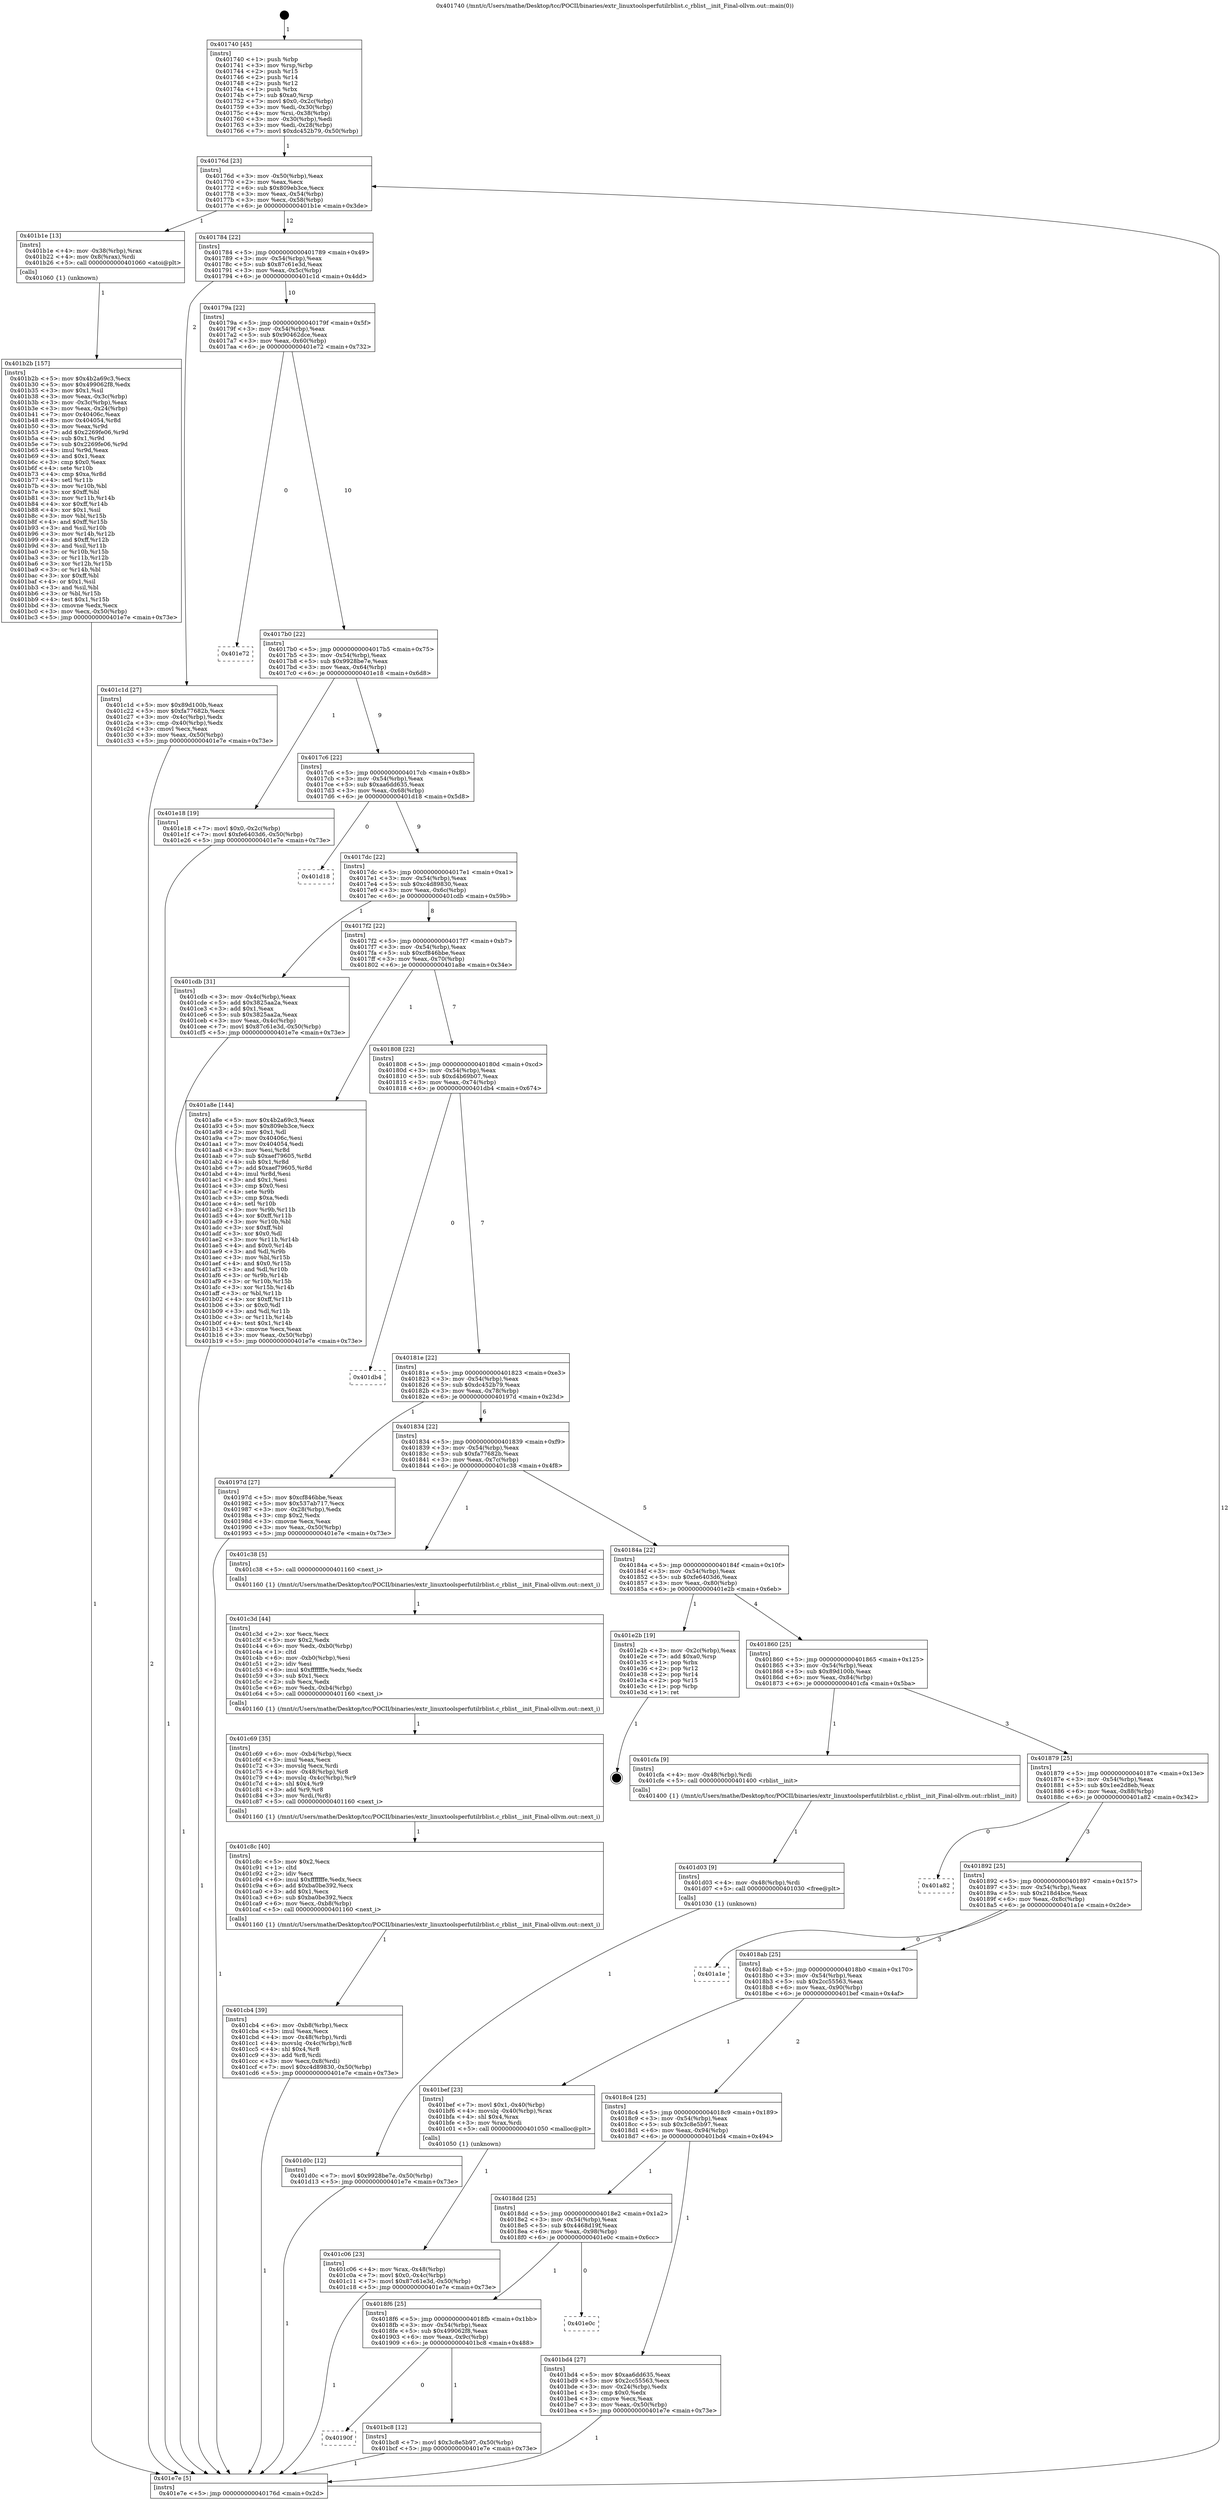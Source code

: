 digraph "0x401740" {
  label = "0x401740 (/mnt/c/Users/mathe/Desktop/tcc/POCII/binaries/extr_linuxtoolsperfutilrblist.c_rblist__init_Final-ollvm.out::main(0))"
  labelloc = "t"
  node[shape=record]

  Entry [label="",width=0.3,height=0.3,shape=circle,fillcolor=black,style=filled]
  "0x40176d" [label="{
     0x40176d [23]\l
     | [instrs]\l
     &nbsp;&nbsp;0x40176d \<+3\>: mov -0x50(%rbp),%eax\l
     &nbsp;&nbsp;0x401770 \<+2\>: mov %eax,%ecx\l
     &nbsp;&nbsp;0x401772 \<+6\>: sub $0x809eb3ce,%ecx\l
     &nbsp;&nbsp;0x401778 \<+3\>: mov %eax,-0x54(%rbp)\l
     &nbsp;&nbsp;0x40177b \<+3\>: mov %ecx,-0x58(%rbp)\l
     &nbsp;&nbsp;0x40177e \<+6\>: je 0000000000401b1e \<main+0x3de\>\l
  }"]
  "0x401b1e" [label="{
     0x401b1e [13]\l
     | [instrs]\l
     &nbsp;&nbsp;0x401b1e \<+4\>: mov -0x38(%rbp),%rax\l
     &nbsp;&nbsp;0x401b22 \<+4\>: mov 0x8(%rax),%rdi\l
     &nbsp;&nbsp;0x401b26 \<+5\>: call 0000000000401060 \<atoi@plt\>\l
     | [calls]\l
     &nbsp;&nbsp;0x401060 \{1\} (unknown)\l
  }"]
  "0x401784" [label="{
     0x401784 [22]\l
     | [instrs]\l
     &nbsp;&nbsp;0x401784 \<+5\>: jmp 0000000000401789 \<main+0x49\>\l
     &nbsp;&nbsp;0x401789 \<+3\>: mov -0x54(%rbp),%eax\l
     &nbsp;&nbsp;0x40178c \<+5\>: sub $0x87c61e3d,%eax\l
     &nbsp;&nbsp;0x401791 \<+3\>: mov %eax,-0x5c(%rbp)\l
     &nbsp;&nbsp;0x401794 \<+6\>: je 0000000000401c1d \<main+0x4dd\>\l
  }"]
  Exit [label="",width=0.3,height=0.3,shape=circle,fillcolor=black,style=filled,peripheries=2]
  "0x401c1d" [label="{
     0x401c1d [27]\l
     | [instrs]\l
     &nbsp;&nbsp;0x401c1d \<+5\>: mov $0x89d100b,%eax\l
     &nbsp;&nbsp;0x401c22 \<+5\>: mov $0xfa77682b,%ecx\l
     &nbsp;&nbsp;0x401c27 \<+3\>: mov -0x4c(%rbp),%edx\l
     &nbsp;&nbsp;0x401c2a \<+3\>: cmp -0x40(%rbp),%edx\l
     &nbsp;&nbsp;0x401c2d \<+3\>: cmovl %ecx,%eax\l
     &nbsp;&nbsp;0x401c30 \<+3\>: mov %eax,-0x50(%rbp)\l
     &nbsp;&nbsp;0x401c33 \<+5\>: jmp 0000000000401e7e \<main+0x73e\>\l
  }"]
  "0x40179a" [label="{
     0x40179a [22]\l
     | [instrs]\l
     &nbsp;&nbsp;0x40179a \<+5\>: jmp 000000000040179f \<main+0x5f\>\l
     &nbsp;&nbsp;0x40179f \<+3\>: mov -0x54(%rbp),%eax\l
     &nbsp;&nbsp;0x4017a2 \<+5\>: sub $0x90462dce,%eax\l
     &nbsp;&nbsp;0x4017a7 \<+3\>: mov %eax,-0x60(%rbp)\l
     &nbsp;&nbsp;0x4017aa \<+6\>: je 0000000000401e72 \<main+0x732\>\l
  }"]
  "0x401d0c" [label="{
     0x401d0c [12]\l
     | [instrs]\l
     &nbsp;&nbsp;0x401d0c \<+7\>: movl $0x9928be7e,-0x50(%rbp)\l
     &nbsp;&nbsp;0x401d13 \<+5\>: jmp 0000000000401e7e \<main+0x73e\>\l
  }"]
  "0x401e72" [label="{
     0x401e72\l
  }", style=dashed]
  "0x4017b0" [label="{
     0x4017b0 [22]\l
     | [instrs]\l
     &nbsp;&nbsp;0x4017b0 \<+5\>: jmp 00000000004017b5 \<main+0x75\>\l
     &nbsp;&nbsp;0x4017b5 \<+3\>: mov -0x54(%rbp),%eax\l
     &nbsp;&nbsp;0x4017b8 \<+5\>: sub $0x9928be7e,%eax\l
     &nbsp;&nbsp;0x4017bd \<+3\>: mov %eax,-0x64(%rbp)\l
     &nbsp;&nbsp;0x4017c0 \<+6\>: je 0000000000401e18 \<main+0x6d8\>\l
  }"]
  "0x401d03" [label="{
     0x401d03 [9]\l
     | [instrs]\l
     &nbsp;&nbsp;0x401d03 \<+4\>: mov -0x48(%rbp),%rdi\l
     &nbsp;&nbsp;0x401d07 \<+5\>: call 0000000000401030 \<free@plt\>\l
     | [calls]\l
     &nbsp;&nbsp;0x401030 \{1\} (unknown)\l
  }"]
  "0x401e18" [label="{
     0x401e18 [19]\l
     | [instrs]\l
     &nbsp;&nbsp;0x401e18 \<+7\>: movl $0x0,-0x2c(%rbp)\l
     &nbsp;&nbsp;0x401e1f \<+7\>: movl $0xfe6403d6,-0x50(%rbp)\l
     &nbsp;&nbsp;0x401e26 \<+5\>: jmp 0000000000401e7e \<main+0x73e\>\l
  }"]
  "0x4017c6" [label="{
     0x4017c6 [22]\l
     | [instrs]\l
     &nbsp;&nbsp;0x4017c6 \<+5\>: jmp 00000000004017cb \<main+0x8b\>\l
     &nbsp;&nbsp;0x4017cb \<+3\>: mov -0x54(%rbp),%eax\l
     &nbsp;&nbsp;0x4017ce \<+5\>: sub $0xaa6dd635,%eax\l
     &nbsp;&nbsp;0x4017d3 \<+3\>: mov %eax,-0x68(%rbp)\l
     &nbsp;&nbsp;0x4017d6 \<+6\>: je 0000000000401d18 \<main+0x5d8\>\l
  }"]
  "0x401cb4" [label="{
     0x401cb4 [39]\l
     | [instrs]\l
     &nbsp;&nbsp;0x401cb4 \<+6\>: mov -0xb8(%rbp),%ecx\l
     &nbsp;&nbsp;0x401cba \<+3\>: imul %eax,%ecx\l
     &nbsp;&nbsp;0x401cbd \<+4\>: mov -0x48(%rbp),%rdi\l
     &nbsp;&nbsp;0x401cc1 \<+4\>: movslq -0x4c(%rbp),%r8\l
     &nbsp;&nbsp;0x401cc5 \<+4\>: shl $0x4,%r8\l
     &nbsp;&nbsp;0x401cc9 \<+3\>: add %r8,%rdi\l
     &nbsp;&nbsp;0x401ccc \<+3\>: mov %ecx,0x8(%rdi)\l
     &nbsp;&nbsp;0x401ccf \<+7\>: movl $0xc4d89830,-0x50(%rbp)\l
     &nbsp;&nbsp;0x401cd6 \<+5\>: jmp 0000000000401e7e \<main+0x73e\>\l
  }"]
  "0x401d18" [label="{
     0x401d18\l
  }", style=dashed]
  "0x4017dc" [label="{
     0x4017dc [22]\l
     | [instrs]\l
     &nbsp;&nbsp;0x4017dc \<+5\>: jmp 00000000004017e1 \<main+0xa1\>\l
     &nbsp;&nbsp;0x4017e1 \<+3\>: mov -0x54(%rbp),%eax\l
     &nbsp;&nbsp;0x4017e4 \<+5\>: sub $0xc4d89830,%eax\l
     &nbsp;&nbsp;0x4017e9 \<+3\>: mov %eax,-0x6c(%rbp)\l
     &nbsp;&nbsp;0x4017ec \<+6\>: je 0000000000401cdb \<main+0x59b\>\l
  }"]
  "0x401c8c" [label="{
     0x401c8c [40]\l
     | [instrs]\l
     &nbsp;&nbsp;0x401c8c \<+5\>: mov $0x2,%ecx\l
     &nbsp;&nbsp;0x401c91 \<+1\>: cltd\l
     &nbsp;&nbsp;0x401c92 \<+2\>: idiv %ecx\l
     &nbsp;&nbsp;0x401c94 \<+6\>: imul $0xfffffffe,%edx,%ecx\l
     &nbsp;&nbsp;0x401c9a \<+6\>: add $0xba0be392,%ecx\l
     &nbsp;&nbsp;0x401ca0 \<+3\>: add $0x1,%ecx\l
     &nbsp;&nbsp;0x401ca3 \<+6\>: sub $0xba0be392,%ecx\l
     &nbsp;&nbsp;0x401ca9 \<+6\>: mov %ecx,-0xb8(%rbp)\l
     &nbsp;&nbsp;0x401caf \<+5\>: call 0000000000401160 \<next_i\>\l
     | [calls]\l
     &nbsp;&nbsp;0x401160 \{1\} (/mnt/c/Users/mathe/Desktop/tcc/POCII/binaries/extr_linuxtoolsperfutilrblist.c_rblist__init_Final-ollvm.out::next_i)\l
  }"]
  "0x401cdb" [label="{
     0x401cdb [31]\l
     | [instrs]\l
     &nbsp;&nbsp;0x401cdb \<+3\>: mov -0x4c(%rbp),%eax\l
     &nbsp;&nbsp;0x401cde \<+5\>: add $0x3825aa2a,%eax\l
     &nbsp;&nbsp;0x401ce3 \<+3\>: add $0x1,%eax\l
     &nbsp;&nbsp;0x401ce6 \<+5\>: sub $0x3825aa2a,%eax\l
     &nbsp;&nbsp;0x401ceb \<+3\>: mov %eax,-0x4c(%rbp)\l
     &nbsp;&nbsp;0x401cee \<+7\>: movl $0x87c61e3d,-0x50(%rbp)\l
     &nbsp;&nbsp;0x401cf5 \<+5\>: jmp 0000000000401e7e \<main+0x73e\>\l
  }"]
  "0x4017f2" [label="{
     0x4017f2 [22]\l
     | [instrs]\l
     &nbsp;&nbsp;0x4017f2 \<+5\>: jmp 00000000004017f7 \<main+0xb7\>\l
     &nbsp;&nbsp;0x4017f7 \<+3\>: mov -0x54(%rbp),%eax\l
     &nbsp;&nbsp;0x4017fa \<+5\>: sub $0xcf846bbe,%eax\l
     &nbsp;&nbsp;0x4017ff \<+3\>: mov %eax,-0x70(%rbp)\l
     &nbsp;&nbsp;0x401802 \<+6\>: je 0000000000401a8e \<main+0x34e\>\l
  }"]
  "0x401c69" [label="{
     0x401c69 [35]\l
     | [instrs]\l
     &nbsp;&nbsp;0x401c69 \<+6\>: mov -0xb4(%rbp),%ecx\l
     &nbsp;&nbsp;0x401c6f \<+3\>: imul %eax,%ecx\l
     &nbsp;&nbsp;0x401c72 \<+3\>: movslq %ecx,%rdi\l
     &nbsp;&nbsp;0x401c75 \<+4\>: mov -0x48(%rbp),%r8\l
     &nbsp;&nbsp;0x401c79 \<+4\>: movslq -0x4c(%rbp),%r9\l
     &nbsp;&nbsp;0x401c7d \<+4\>: shl $0x4,%r9\l
     &nbsp;&nbsp;0x401c81 \<+3\>: add %r9,%r8\l
     &nbsp;&nbsp;0x401c84 \<+3\>: mov %rdi,(%r8)\l
     &nbsp;&nbsp;0x401c87 \<+5\>: call 0000000000401160 \<next_i\>\l
     | [calls]\l
     &nbsp;&nbsp;0x401160 \{1\} (/mnt/c/Users/mathe/Desktop/tcc/POCII/binaries/extr_linuxtoolsperfutilrblist.c_rblist__init_Final-ollvm.out::next_i)\l
  }"]
  "0x401a8e" [label="{
     0x401a8e [144]\l
     | [instrs]\l
     &nbsp;&nbsp;0x401a8e \<+5\>: mov $0x4b2a69c3,%eax\l
     &nbsp;&nbsp;0x401a93 \<+5\>: mov $0x809eb3ce,%ecx\l
     &nbsp;&nbsp;0x401a98 \<+2\>: mov $0x1,%dl\l
     &nbsp;&nbsp;0x401a9a \<+7\>: mov 0x40406c,%esi\l
     &nbsp;&nbsp;0x401aa1 \<+7\>: mov 0x404054,%edi\l
     &nbsp;&nbsp;0x401aa8 \<+3\>: mov %esi,%r8d\l
     &nbsp;&nbsp;0x401aab \<+7\>: sub $0xaef79605,%r8d\l
     &nbsp;&nbsp;0x401ab2 \<+4\>: sub $0x1,%r8d\l
     &nbsp;&nbsp;0x401ab6 \<+7\>: add $0xaef79605,%r8d\l
     &nbsp;&nbsp;0x401abd \<+4\>: imul %r8d,%esi\l
     &nbsp;&nbsp;0x401ac1 \<+3\>: and $0x1,%esi\l
     &nbsp;&nbsp;0x401ac4 \<+3\>: cmp $0x0,%esi\l
     &nbsp;&nbsp;0x401ac7 \<+4\>: sete %r9b\l
     &nbsp;&nbsp;0x401acb \<+3\>: cmp $0xa,%edi\l
     &nbsp;&nbsp;0x401ace \<+4\>: setl %r10b\l
     &nbsp;&nbsp;0x401ad2 \<+3\>: mov %r9b,%r11b\l
     &nbsp;&nbsp;0x401ad5 \<+4\>: xor $0xff,%r11b\l
     &nbsp;&nbsp;0x401ad9 \<+3\>: mov %r10b,%bl\l
     &nbsp;&nbsp;0x401adc \<+3\>: xor $0xff,%bl\l
     &nbsp;&nbsp;0x401adf \<+3\>: xor $0x0,%dl\l
     &nbsp;&nbsp;0x401ae2 \<+3\>: mov %r11b,%r14b\l
     &nbsp;&nbsp;0x401ae5 \<+4\>: and $0x0,%r14b\l
     &nbsp;&nbsp;0x401ae9 \<+3\>: and %dl,%r9b\l
     &nbsp;&nbsp;0x401aec \<+3\>: mov %bl,%r15b\l
     &nbsp;&nbsp;0x401aef \<+4\>: and $0x0,%r15b\l
     &nbsp;&nbsp;0x401af3 \<+3\>: and %dl,%r10b\l
     &nbsp;&nbsp;0x401af6 \<+3\>: or %r9b,%r14b\l
     &nbsp;&nbsp;0x401af9 \<+3\>: or %r10b,%r15b\l
     &nbsp;&nbsp;0x401afc \<+3\>: xor %r15b,%r14b\l
     &nbsp;&nbsp;0x401aff \<+3\>: or %bl,%r11b\l
     &nbsp;&nbsp;0x401b02 \<+4\>: xor $0xff,%r11b\l
     &nbsp;&nbsp;0x401b06 \<+3\>: or $0x0,%dl\l
     &nbsp;&nbsp;0x401b09 \<+3\>: and %dl,%r11b\l
     &nbsp;&nbsp;0x401b0c \<+3\>: or %r11b,%r14b\l
     &nbsp;&nbsp;0x401b0f \<+4\>: test $0x1,%r14b\l
     &nbsp;&nbsp;0x401b13 \<+3\>: cmovne %ecx,%eax\l
     &nbsp;&nbsp;0x401b16 \<+3\>: mov %eax,-0x50(%rbp)\l
     &nbsp;&nbsp;0x401b19 \<+5\>: jmp 0000000000401e7e \<main+0x73e\>\l
  }"]
  "0x401808" [label="{
     0x401808 [22]\l
     | [instrs]\l
     &nbsp;&nbsp;0x401808 \<+5\>: jmp 000000000040180d \<main+0xcd\>\l
     &nbsp;&nbsp;0x40180d \<+3\>: mov -0x54(%rbp),%eax\l
     &nbsp;&nbsp;0x401810 \<+5\>: sub $0xd4b69b07,%eax\l
     &nbsp;&nbsp;0x401815 \<+3\>: mov %eax,-0x74(%rbp)\l
     &nbsp;&nbsp;0x401818 \<+6\>: je 0000000000401db4 \<main+0x674\>\l
  }"]
  "0x401c3d" [label="{
     0x401c3d [44]\l
     | [instrs]\l
     &nbsp;&nbsp;0x401c3d \<+2\>: xor %ecx,%ecx\l
     &nbsp;&nbsp;0x401c3f \<+5\>: mov $0x2,%edx\l
     &nbsp;&nbsp;0x401c44 \<+6\>: mov %edx,-0xb0(%rbp)\l
     &nbsp;&nbsp;0x401c4a \<+1\>: cltd\l
     &nbsp;&nbsp;0x401c4b \<+6\>: mov -0xb0(%rbp),%esi\l
     &nbsp;&nbsp;0x401c51 \<+2\>: idiv %esi\l
     &nbsp;&nbsp;0x401c53 \<+6\>: imul $0xfffffffe,%edx,%edx\l
     &nbsp;&nbsp;0x401c59 \<+3\>: sub $0x1,%ecx\l
     &nbsp;&nbsp;0x401c5c \<+2\>: sub %ecx,%edx\l
     &nbsp;&nbsp;0x401c5e \<+6\>: mov %edx,-0xb4(%rbp)\l
     &nbsp;&nbsp;0x401c64 \<+5\>: call 0000000000401160 \<next_i\>\l
     | [calls]\l
     &nbsp;&nbsp;0x401160 \{1\} (/mnt/c/Users/mathe/Desktop/tcc/POCII/binaries/extr_linuxtoolsperfutilrblist.c_rblist__init_Final-ollvm.out::next_i)\l
  }"]
  "0x401db4" [label="{
     0x401db4\l
  }", style=dashed]
  "0x40181e" [label="{
     0x40181e [22]\l
     | [instrs]\l
     &nbsp;&nbsp;0x40181e \<+5\>: jmp 0000000000401823 \<main+0xe3\>\l
     &nbsp;&nbsp;0x401823 \<+3\>: mov -0x54(%rbp),%eax\l
     &nbsp;&nbsp;0x401826 \<+5\>: sub $0xdc452b79,%eax\l
     &nbsp;&nbsp;0x40182b \<+3\>: mov %eax,-0x78(%rbp)\l
     &nbsp;&nbsp;0x40182e \<+6\>: je 000000000040197d \<main+0x23d\>\l
  }"]
  "0x401c06" [label="{
     0x401c06 [23]\l
     | [instrs]\l
     &nbsp;&nbsp;0x401c06 \<+4\>: mov %rax,-0x48(%rbp)\l
     &nbsp;&nbsp;0x401c0a \<+7\>: movl $0x0,-0x4c(%rbp)\l
     &nbsp;&nbsp;0x401c11 \<+7\>: movl $0x87c61e3d,-0x50(%rbp)\l
     &nbsp;&nbsp;0x401c18 \<+5\>: jmp 0000000000401e7e \<main+0x73e\>\l
  }"]
  "0x40197d" [label="{
     0x40197d [27]\l
     | [instrs]\l
     &nbsp;&nbsp;0x40197d \<+5\>: mov $0xcf846bbe,%eax\l
     &nbsp;&nbsp;0x401982 \<+5\>: mov $0x537ab717,%ecx\l
     &nbsp;&nbsp;0x401987 \<+3\>: mov -0x28(%rbp),%edx\l
     &nbsp;&nbsp;0x40198a \<+3\>: cmp $0x2,%edx\l
     &nbsp;&nbsp;0x40198d \<+3\>: cmovne %ecx,%eax\l
     &nbsp;&nbsp;0x401990 \<+3\>: mov %eax,-0x50(%rbp)\l
     &nbsp;&nbsp;0x401993 \<+5\>: jmp 0000000000401e7e \<main+0x73e\>\l
  }"]
  "0x401834" [label="{
     0x401834 [22]\l
     | [instrs]\l
     &nbsp;&nbsp;0x401834 \<+5\>: jmp 0000000000401839 \<main+0xf9\>\l
     &nbsp;&nbsp;0x401839 \<+3\>: mov -0x54(%rbp),%eax\l
     &nbsp;&nbsp;0x40183c \<+5\>: sub $0xfa77682b,%eax\l
     &nbsp;&nbsp;0x401841 \<+3\>: mov %eax,-0x7c(%rbp)\l
     &nbsp;&nbsp;0x401844 \<+6\>: je 0000000000401c38 \<main+0x4f8\>\l
  }"]
  "0x401e7e" [label="{
     0x401e7e [5]\l
     | [instrs]\l
     &nbsp;&nbsp;0x401e7e \<+5\>: jmp 000000000040176d \<main+0x2d\>\l
  }"]
  "0x401740" [label="{
     0x401740 [45]\l
     | [instrs]\l
     &nbsp;&nbsp;0x401740 \<+1\>: push %rbp\l
     &nbsp;&nbsp;0x401741 \<+3\>: mov %rsp,%rbp\l
     &nbsp;&nbsp;0x401744 \<+2\>: push %r15\l
     &nbsp;&nbsp;0x401746 \<+2\>: push %r14\l
     &nbsp;&nbsp;0x401748 \<+2\>: push %r12\l
     &nbsp;&nbsp;0x40174a \<+1\>: push %rbx\l
     &nbsp;&nbsp;0x40174b \<+7\>: sub $0xa0,%rsp\l
     &nbsp;&nbsp;0x401752 \<+7\>: movl $0x0,-0x2c(%rbp)\l
     &nbsp;&nbsp;0x401759 \<+3\>: mov %edi,-0x30(%rbp)\l
     &nbsp;&nbsp;0x40175c \<+4\>: mov %rsi,-0x38(%rbp)\l
     &nbsp;&nbsp;0x401760 \<+3\>: mov -0x30(%rbp),%edi\l
     &nbsp;&nbsp;0x401763 \<+3\>: mov %edi,-0x28(%rbp)\l
     &nbsp;&nbsp;0x401766 \<+7\>: movl $0xdc452b79,-0x50(%rbp)\l
  }"]
  "0x401b2b" [label="{
     0x401b2b [157]\l
     | [instrs]\l
     &nbsp;&nbsp;0x401b2b \<+5\>: mov $0x4b2a69c3,%ecx\l
     &nbsp;&nbsp;0x401b30 \<+5\>: mov $0x499062f8,%edx\l
     &nbsp;&nbsp;0x401b35 \<+3\>: mov $0x1,%sil\l
     &nbsp;&nbsp;0x401b38 \<+3\>: mov %eax,-0x3c(%rbp)\l
     &nbsp;&nbsp;0x401b3b \<+3\>: mov -0x3c(%rbp),%eax\l
     &nbsp;&nbsp;0x401b3e \<+3\>: mov %eax,-0x24(%rbp)\l
     &nbsp;&nbsp;0x401b41 \<+7\>: mov 0x40406c,%eax\l
     &nbsp;&nbsp;0x401b48 \<+8\>: mov 0x404054,%r8d\l
     &nbsp;&nbsp;0x401b50 \<+3\>: mov %eax,%r9d\l
     &nbsp;&nbsp;0x401b53 \<+7\>: add $0x2269fe06,%r9d\l
     &nbsp;&nbsp;0x401b5a \<+4\>: sub $0x1,%r9d\l
     &nbsp;&nbsp;0x401b5e \<+7\>: sub $0x2269fe06,%r9d\l
     &nbsp;&nbsp;0x401b65 \<+4\>: imul %r9d,%eax\l
     &nbsp;&nbsp;0x401b69 \<+3\>: and $0x1,%eax\l
     &nbsp;&nbsp;0x401b6c \<+3\>: cmp $0x0,%eax\l
     &nbsp;&nbsp;0x401b6f \<+4\>: sete %r10b\l
     &nbsp;&nbsp;0x401b73 \<+4\>: cmp $0xa,%r8d\l
     &nbsp;&nbsp;0x401b77 \<+4\>: setl %r11b\l
     &nbsp;&nbsp;0x401b7b \<+3\>: mov %r10b,%bl\l
     &nbsp;&nbsp;0x401b7e \<+3\>: xor $0xff,%bl\l
     &nbsp;&nbsp;0x401b81 \<+3\>: mov %r11b,%r14b\l
     &nbsp;&nbsp;0x401b84 \<+4\>: xor $0xff,%r14b\l
     &nbsp;&nbsp;0x401b88 \<+4\>: xor $0x1,%sil\l
     &nbsp;&nbsp;0x401b8c \<+3\>: mov %bl,%r15b\l
     &nbsp;&nbsp;0x401b8f \<+4\>: and $0xff,%r15b\l
     &nbsp;&nbsp;0x401b93 \<+3\>: and %sil,%r10b\l
     &nbsp;&nbsp;0x401b96 \<+3\>: mov %r14b,%r12b\l
     &nbsp;&nbsp;0x401b99 \<+4\>: and $0xff,%r12b\l
     &nbsp;&nbsp;0x401b9d \<+3\>: and %sil,%r11b\l
     &nbsp;&nbsp;0x401ba0 \<+3\>: or %r10b,%r15b\l
     &nbsp;&nbsp;0x401ba3 \<+3\>: or %r11b,%r12b\l
     &nbsp;&nbsp;0x401ba6 \<+3\>: xor %r12b,%r15b\l
     &nbsp;&nbsp;0x401ba9 \<+3\>: or %r14b,%bl\l
     &nbsp;&nbsp;0x401bac \<+3\>: xor $0xff,%bl\l
     &nbsp;&nbsp;0x401baf \<+4\>: or $0x1,%sil\l
     &nbsp;&nbsp;0x401bb3 \<+3\>: and %sil,%bl\l
     &nbsp;&nbsp;0x401bb6 \<+3\>: or %bl,%r15b\l
     &nbsp;&nbsp;0x401bb9 \<+4\>: test $0x1,%r15b\l
     &nbsp;&nbsp;0x401bbd \<+3\>: cmovne %edx,%ecx\l
     &nbsp;&nbsp;0x401bc0 \<+3\>: mov %ecx,-0x50(%rbp)\l
     &nbsp;&nbsp;0x401bc3 \<+5\>: jmp 0000000000401e7e \<main+0x73e\>\l
  }"]
  "0x40190f" [label="{
     0x40190f\l
  }", style=dashed]
  "0x401c38" [label="{
     0x401c38 [5]\l
     | [instrs]\l
     &nbsp;&nbsp;0x401c38 \<+5\>: call 0000000000401160 \<next_i\>\l
     | [calls]\l
     &nbsp;&nbsp;0x401160 \{1\} (/mnt/c/Users/mathe/Desktop/tcc/POCII/binaries/extr_linuxtoolsperfutilrblist.c_rblist__init_Final-ollvm.out::next_i)\l
  }"]
  "0x40184a" [label="{
     0x40184a [22]\l
     | [instrs]\l
     &nbsp;&nbsp;0x40184a \<+5\>: jmp 000000000040184f \<main+0x10f\>\l
     &nbsp;&nbsp;0x40184f \<+3\>: mov -0x54(%rbp),%eax\l
     &nbsp;&nbsp;0x401852 \<+5\>: sub $0xfe6403d6,%eax\l
     &nbsp;&nbsp;0x401857 \<+3\>: mov %eax,-0x80(%rbp)\l
     &nbsp;&nbsp;0x40185a \<+6\>: je 0000000000401e2b \<main+0x6eb\>\l
  }"]
  "0x401bc8" [label="{
     0x401bc8 [12]\l
     | [instrs]\l
     &nbsp;&nbsp;0x401bc8 \<+7\>: movl $0x3c8e5b97,-0x50(%rbp)\l
     &nbsp;&nbsp;0x401bcf \<+5\>: jmp 0000000000401e7e \<main+0x73e\>\l
  }"]
  "0x401e2b" [label="{
     0x401e2b [19]\l
     | [instrs]\l
     &nbsp;&nbsp;0x401e2b \<+3\>: mov -0x2c(%rbp),%eax\l
     &nbsp;&nbsp;0x401e2e \<+7\>: add $0xa0,%rsp\l
     &nbsp;&nbsp;0x401e35 \<+1\>: pop %rbx\l
     &nbsp;&nbsp;0x401e36 \<+2\>: pop %r12\l
     &nbsp;&nbsp;0x401e38 \<+2\>: pop %r14\l
     &nbsp;&nbsp;0x401e3a \<+2\>: pop %r15\l
     &nbsp;&nbsp;0x401e3c \<+1\>: pop %rbp\l
     &nbsp;&nbsp;0x401e3d \<+1\>: ret\l
  }"]
  "0x401860" [label="{
     0x401860 [25]\l
     | [instrs]\l
     &nbsp;&nbsp;0x401860 \<+5\>: jmp 0000000000401865 \<main+0x125\>\l
     &nbsp;&nbsp;0x401865 \<+3\>: mov -0x54(%rbp),%eax\l
     &nbsp;&nbsp;0x401868 \<+5\>: sub $0x89d100b,%eax\l
     &nbsp;&nbsp;0x40186d \<+6\>: mov %eax,-0x84(%rbp)\l
     &nbsp;&nbsp;0x401873 \<+6\>: je 0000000000401cfa \<main+0x5ba\>\l
  }"]
  "0x4018f6" [label="{
     0x4018f6 [25]\l
     | [instrs]\l
     &nbsp;&nbsp;0x4018f6 \<+5\>: jmp 00000000004018fb \<main+0x1bb\>\l
     &nbsp;&nbsp;0x4018fb \<+3\>: mov -0x54(%rbp),%eax\l
     &nbsp;&nbsp;0x4018fe \<+5\>: sub $0x499062f8,%eax\l
     &nbsp;&nbsp;0x401903 \<+6\>: mov %eax,-0x9c(%rbp)\l
     &nbsp;&nbsp;0x401909 \<+6\>: je 0000000000401bc8 \<main+0x488\>\l
  }"]
  "0x401cfa" [label="{
     0x401cfa [9]\l
     | [instrs]\l
     &nbsp;&nbsp;0x401cfa \<+4\>: mov -0x48(%rbp),%rdi\l
     &nbsp;&nbsp;0x401cfe \<+5\>: call 0000000000401400 \<rblist__init\>\l
     | [calls]\l
     &nbsp;&nbsp;0x401400 \{1\} (/mnt/c/Users/mathe/Desktop/tcc/POCII/binaries/extr_linuxtoolsperfutilrblist.c_rblist__init_Final-ollvm.out::rblist__init)\l
  }"]
  "0x401879" [label="{
     0x401879 [25]\l
     | [instrs]\l
     &nbsp;&nbsp;0x401879 \<+5\>: jmp 000000000040187e \<main+0x13e\>\l
     &nbsp;&nbsp;0x40187e \<+3\>: mov -0x54(%rbp),%eax\l
     &nbsp;&nbsp;0x401881 \<+5\>: sub $0x1ee2d8eb,%eax\l
     &nbsp;&nbsp;0x401886 \<+6\>: mov %eax,-0x88(%rbp)\l
     &nbsp;&nbsp;0x40188c \<+6\>: je 0000000000401a82 \<main+0x342\>\l
  }"]
  "0x401e0c" [label="{
     0x401e0c\l
  }", style=dashed]
  "0x401a82" [label="{
     0x401a82\l
  }", style=dashed]
  "0x401892" [label="{
     0x401892 [25]\l
     | [instrs]\l
     &nbsp;&nbsp;0x401892 \<+5\>: jmp 0000000000401897 \<main+0x157\>\l
     &nbsp;&nbsp;0x401897 \<+3\>: mov -0x54(%rbp),%eax\l
     &nbsp;&nbsp;0x40189a \<+5\>: sub $0x218d4bce,%eax\l
     &nbsp;&nbsp;0x40189f \<+6\>: mov %eax,-0x8c(%rbp)\l
     &nbsp;&nbsp;0x4018a5 \<+6\>: je 0000000000401a1e \<main+0x2de\>\l
  }"]
  "0x4018dd" [label="{
     0x4018dd [25]\l
     | [instrs]\l
     &nbsp;&nbsp;0x4018dd \<+5\>: jmp 00000000004018e2 \<main+0x1a2\>\l
     &nbsp;&nbsp;0x4018e2 \<+3\>: mov -0x54(%rbp),%eax\l
     &nbsp;&nbsp;0x4018e5 \<+5\>: sub $0x4468d19f,%eax\l
     &nbsp;&nbsp;0x4018ea \<+6\>: mov %eax,-0x98(%rbp)\l
     &nbsp;&nbsp;0x4018f0 \<+6\>: je 0000000000401e0c \<main+0x6cc\>\l
  }"]
  "0x401a1e" [label="{
     0x401a1e\l
  }", style=dashed]
  "0x4018ab" [label="{
     0x4018ab [25]\l
     | [instrs]\l
     &nbsp;&nbsp;0x4018ab \<+5\>: jmp 00000000004018b0 \<main+0x170\>\l
     &nbsp;&nbsp;0x4018b0 \<+3\>: mov -0x54(%rbp),%eax\l
     &nbsp;&nbsp;0x4018b3 \<+5\>: sub $0x2cc55563,%eax\l
     &nbsp;&nbsp;0x4018b8 \<+6\>: mov %eax,-0x90(%rbp)\l
     &nbsp;&nbsp;0x4018be \<+6\>: je 0000000000401bef \<main+0x4af\>\l
  }"]
  "0x401bd4" [label="{
     0x401bd4 [27]\l
     | [instrs]\l
     &nbsp;&nbsp;0x401bd4 \<+5\>: mov $0xaa6dd635,%eax\l
     &nbsp;&nbsp;0x401bd9 \<+5\>: mov $0x2cc55563,%ecx\l
     &nbsp;&nbsp;0x401bde \<+3\>: mov -0x24(%rbp),%edx\l
     &nbsp;&nbsp;0x401be1 \<+3\>: cmp $0x0,%edx\l
     &nbsp;&nbsp;0x401be4 \<+3\>: cmove %ecx,%eax\l
     &nbsp;&nbsp;0x401be7 \<+3\>: mov %eax,-0x50(%rbp)\l
     &nbsp;&nbsp;0x401bea \<+5\>: jmp 0000000000401e7e \<main+0x73e\>\l
  }"]
  "0x401bef" [label="{
     0x401bef [23]\l
     | [instrs]\l
     &nbsp;&nbsp;0x401bef \<+7\>: movl $0x1,-0x40(%rbp)\l
     &nbsp;&nbsp;0x401bf6 \<+4\>: movslq -0x40(%rbp),%rax\l
     &nbsp;&nbsp;0x401bfa \<+4\>: shl $0x4,%rax\l
     &nbsp;&nbsp;0x401bfe \<+3\>: mov %rax,%rdi\l
     &nbsp;&nbsp;0x401c01 \<+5\>: call 0000000000401050 \<malloc@plt\>\l
     | [calls]\l
     &nbsp;&nbsp;0x401050 \{1\} (unknown)\l
  }"]
  "0x4018c4" [label="{
     0x4018c4 [25]\l
     | [instrs]\l
     &nbsp;&nbsp;0x4018c4 \<+5\>: jmp 00000000004018c9 \<main+0x189\>\l
     &nbsp;&nbsp;0x4018c9 \<+3\>: mov -0x54(%rbp),%eax\l
     &nbsp;&nbsp;0x4018cc \<+5\>: sub $0x3c8e5b97,%eax\l
     &nbsp;&nbsp;0x4018d1 \<+6\>: mov %eax,-0x94(%rbp)\l
     &nbsp;&nbsp;0x4018d7 \<+6\>: je 0000000000401bd4 \<main+0x494\>\l
  }"]
  Entry -> "0x401740" [label=" 1"]
  "0x40176d" -> "0x401b1e" [label=" 1"]
  "0x40176d" -> "0x401784" [label=" 12"]
  "0x401e2b" -> Exit [label=" 1"]
  "0x401784" -> "0x401c1d" [label=" 2"]
  "0x401784" -> "0x40179a" [label=" 10"]
  "0x401e18" -> "0x401e7e" [label=" 1"]
  "0x40179a" -> "0x401e72" [label=" 0"]
  "0x40179a" -> "0x4017b0" [label=" 10"]
  "0x401d0c" -> "0x401e7e" [label=" 1"]
  "0x4017b0" -> "0x401e18" [label=" 1"]
  "0x4017b0" -> "0x4017c6" [label=" 9"]
  "0x401d03" -> "0x401d0c" [label=" 1"]
  "0x4017c6" -> "0x401d18" [label=" 0"]
  "0x4017c6" -> "0x4017dc" [label=" 9"]
  "0x401cfa" -> "0x401d03" [label=" 1"]
  "0x4017dc" -> "0x401cdb" [label=" 1"]
  "0x4017dc" -> "0x4017f2" [label=" 8"]
  "0x401cdb" -> "0x401e7e" [label=" 1"]
  "0x4017f2" -> "0x401a8e" [label=" 1"]
  "0x4017f2" -> "0x401808" [label=" 7"]
  "0x401cb4" -> "0x401e7e" [label=" 1"]
  "0x401808" -> "0x401db4" [label=" 0"]
  "0x401808" -> "0x40181e" [label=" 7"]
  "0x401c8c" -> "0x401cb4" [label=" 1"]
  "0x40181e" -> "0x40197d" [label=" 1"]
  "0x40181e" -> "0x401834" [label=" 6"]
  "0x40197d" -> "0x401e7e" [label=" 1"]
  "0x401740" -> "0x40176d" [label=" 1"]
  "0x401e7e" -> "0x40176d" [label=" 12"]
  "0x401a8e" -> "0x401e7e" [label=" 1"]
  "0x401b1e" -> "0x401b2b" [label=" 1"]
  "0x401b2b" -> "0x401e7e" [label=" 1"]
  "0x401c69" -> "0x401c8c" [label=" 1"]
  "0x401834" -> "0x401c38" [label=" 1"]
  "0x401834" -> "0x40184a" [label=" 5"]
  "0x401c3d" -> "0x401c69" [label=" 1"]
  "0x40184a" -> "0x401e2b" [label=" 1"]
  "0x40184a" -> "0x401860" [label=" 4"]
  "0x401c38" -> "0x401c3d" [label=" 1"]
  "0x401860" -> "0x401cfa" [label=" 1"]
  "0x401860" -> "0x401879" [label=" 3"]
  "0x401c06" -> "0x401e7e" [label=" 1"]
  "0x401879" -> "0x401a82" [label=" 0"]
  "0x401879" -> "0x401892" [label=" 3"]
  "0x401bef" -> "0x401c06" [label=" 1"]
  "0x401892" -> "0x401a1e" [label=" 0"]
  "0x401892" -> "0x4018ab" [label=" 3"]
  "0x401bc8" -> "0x401e7e" [label=" 1"]
  "0x4018ab" -> "0x401bef" [label=" 1"]
  "0x4018ab" -> "0x4018c4" [label=" 2"]
  "0x4018f6" -> "0x40190f" [label=" 0"]
  "0x4018c4" -> "0x401bd4" [label=" 1"]
  "0x4018c4" -> "0x4018dd" [label=" 1"]
  "0x401bd4" -> "0x401e7e" [label=" 1"]
  "0x4018dd" -> "0x401e0c" [label=" 0"]
  "0x4018dd" -> "0x4018f6" [label=" 1"]
  "0x401c1d" -> "0x401e7e" [label=" 2"]
  "0x4018f6" -> "0x401bc8" [label=" 1"]
}
